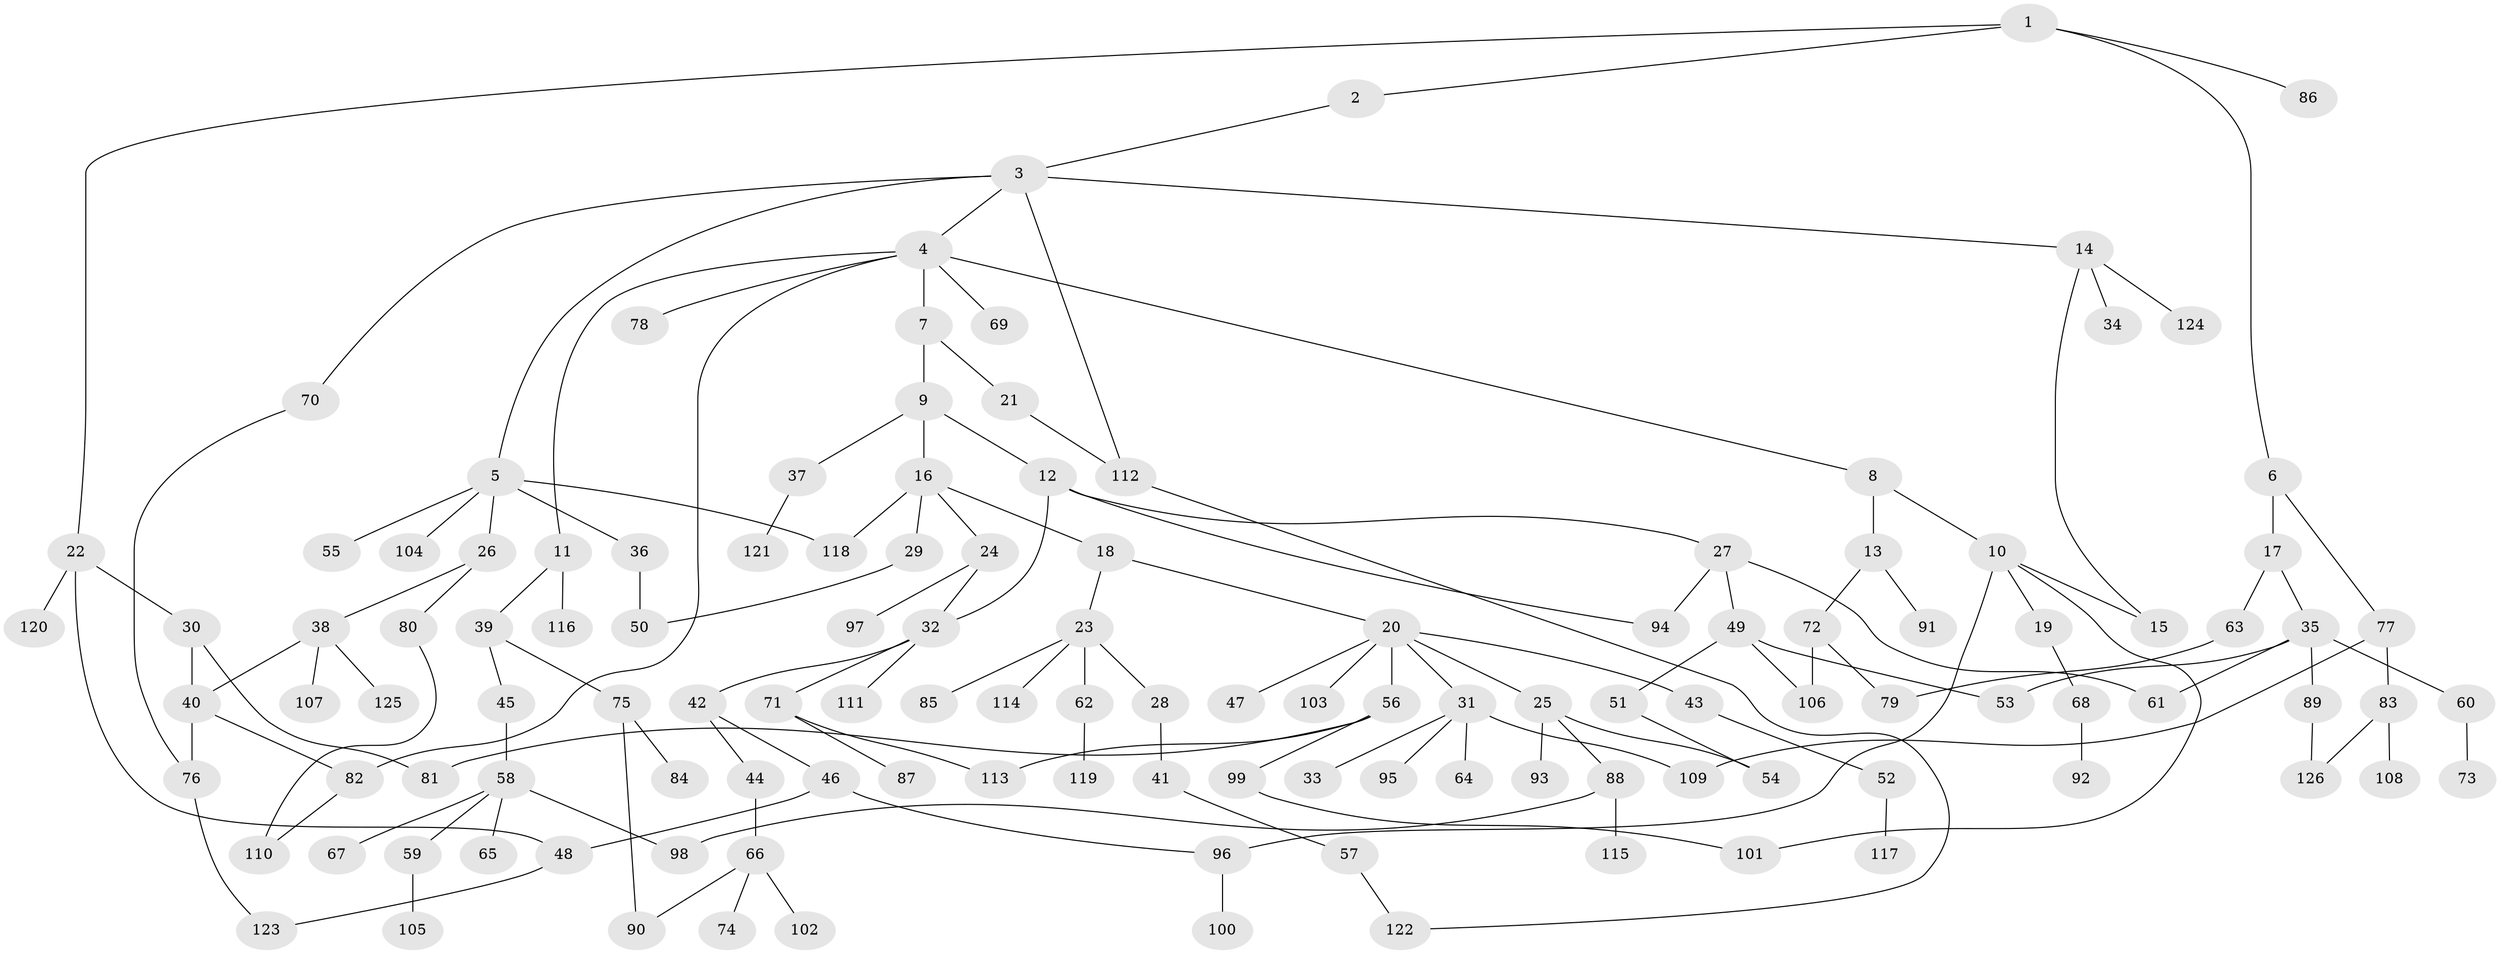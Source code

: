 // Generated by graph-tools (version 1.1) at 2025/49/03/09/25 03:49:22]
// undirected, 126 vertices, 151 edges
graph export_dot {
graph [start="1"]
  node [color=gray90,style=filled];
  1;
  2;
  3;
  4;
  5;
  6;
  7;
  8;
  9;
  10;
  11;
  12;
  13;
  14;
  15;
  16;
  17;
  18;
  19;
  20;
  21;
  22;
  23;
  24;
  25;
  26;
  27;
  28;
  29;
  30;
  31;
  32;
  33;
  34;
  35;
  36;
  37;
  38;
  39;
  40;
  41;
  42;
  43;
  44;
  45;
  46;
  47;
  48;
  49;
  50;
  51;
  52;
  53;
  54;
  55;
  56;
  57;
  58;
  59;
  60;
  61;
  62;
  63;
  64;
  65;
  66;
  67;
  68;
  69;
  70;
  71;
  72;
  73;
  74;
  75;
  76;
  77;
  78;
  79;
  80;
  81;
  82;
  83;
  84;
  85;
  86;
  87;
  88;
  89;
  90;
  91;
  92;
  93;
  94;
  95;
  96;
  97;
  98;
  99;
  100;
  101;
  102;
  103;
  104;
  105;
  106;
  107;
  108;
  109;
  110;
  111;
  112;
  113;
  114;
  115;
  116;
  117;
  118;
  119;
  120;
  121;
  122;
  123;
  124;
  125;
  126;
  1 -- 2;
  1 -- 6;
  1 -- 22;
  1 -- 86;
  2 -- 3;
  3 -- 4;
  3 -- 5;
  3 -- 14;
  3 -- 70;
  3 -- 112;
  4 -- 7;
  4 -- 8;
  4 -- 11;
  4 -- 69;
  4 -- 78;
  4 -- 82;
  5 -- 26;
  5 -- 36;
  5 -- 55;
  5 -- 104;
  5 -- 118;
  6 -- 17;
  6 -- 77;
  7 -- 9;
  7 -- 21;
  8 -- 10;
  8 -- 13;
  9 -- 12;
  9 -- 16;
  9 -- 37;
  10 -- 19;
  10 -- 96;
  10 -- 101;
  10 -- 15;
  11 -- 39;
  11 -- 116;
  12 -- 27;
  12 -- 94;
  12 -- 32;
  13 -- 72;
  13 -- 91;
  14 -- 15;
  14 -- 34;
  14 -- 124;
  16 -- 18;
  16 -- 24;
  16 -- 29;
  16 -- 118;
  17 -- 35;
  17 -- 63;
  18 -- 20;
  18 -- 23;
  19 -- 68;
  20 -- 25;
  20 -- 31;
  20 -- 43;
  20 -- 47;
  20 -- 56;
  20 -- 103;
  21 -- 112;
  22 -- 30;
  22 -- 48;
  22 -- 120;
  23 -- 28;
  23 -- 62;
  23 -- 85;
  23 -- 114;
  24 -- 32;
  24 -- 97;
  25 -- 88;
  25 -- 93;
  25 -- 54;
  26 -- 38;
  26 -- 80;
  27 -- 49;
  27 -- 61;
  27 -- 94;
  28 -- 41;
  29 -- 50;
  30 -- 81;
  30 -- 40;
  31 -- 33;
  31 -- 64;
  31 -- 95;
  31 -- 109;
  32 -- 42;
  32 -- 71;
  32 -- 111;
  35 -- 53;
  35 -- 60;
  35 -- 89;
  35 -- 61;
  36 -- 50;
  37 -- 121;
  38 -- 40;
  38 -- 107;
  38 -- 125;
  39 -- 45;
  39 -- 75;
  40 -- 76;
  40 -- 82;
  41 -- 57;
  42 -- 44;
  42 -- 46;
  43 -- 52;
  44 -- 66;
  45 -- 58;
  46 -- 48;
  46 -- 96;
  48 -- 123;
  49 -- 51;
  49 -- 106;
  49 -- 53;
  51 -- 54;
  52 -- 117;
  56 -- 99;
  56 -- 113;
  56 -- 81;
  57 -- 122;
  58 -- 59;
  58 -- 65;
  58 -- 67;
  58 -- 98;
  59 -- 105;
  60 -- 73;
  62 -- 119;
  63 -- 79;
  66 -- 74;
  66 -- 102;
  66 -- 90;
  68 -- 92;
  70 -- 76;
  71 -- 87;
  71 -- 113;
  72 -- 106;
  72 -- 79;
  75 -- 84;
  75 -- 90;
  76 -- 123;
  77 -- 83;
  77 -- 109;
  80 -- 110;
  82 -- 110;
  83 -- 108;
  83 -- 126;
  88 -- 115;
  88 -- 98;
  89 -- 126;
  96 -- 100;
  99 -- 101;
  112 -- 122;
}
